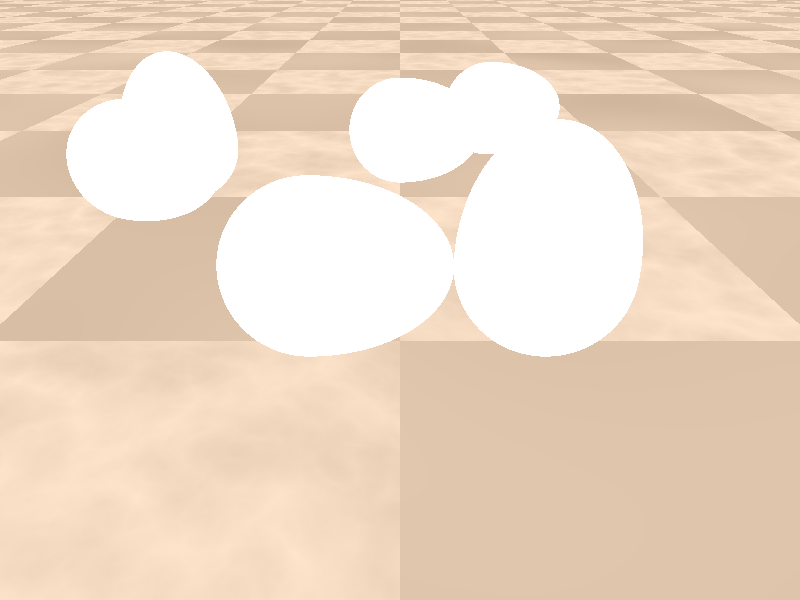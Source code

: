 camera {
    location <0, 4, -6>
    look_at <0, 0, 1>
}

// Light source on the left side of the scene
light_source {
    <-6, 6, 1>
    color rgb <1, 1, 1>
    fade_distance 6 
    fade_power 2
    area_light <3, 0, 0>, <0, 3, 0>, 12, 12 
    circular
    orient
}

// Light source from the camera
light_source {
    <0, 4, -7>
    color rgb <0.6, 0.6, 0.6>
    fade_distance 12 
    fade_power 2
    area_light <3, 0, 0>, <0, 3, 0>, 12, 12 
    circular
    orient
}

// Little end of egg
#declare egg_little_end =
intersection {
    sphere {
        <0, 0, 0>, 1
        scale <1, 1.6, 1>
    }
    box {
        <-1, 0, -1>, <1, 1.6, 1>
    }
}

// Big end of egg
#declare egg_big_end =
intersection {
    sphere {
        <0, 0, 0>, 1
    }
    box {
        <-1, -1, -1>, <1, 0, 1>
    }
}

// Complete egg
#declare egg =
union {
    object {
        egg_little_end
    }
    object {
        egg_big_end
    }
    pigment {
        color rgb <1, 1, 1>
    }
    finish {
        specular 0.1
        roughness 0.1
    }
}

// Vertical egg on floor
#declare vertical_egg =
object {
    egg
    translate <0, 1, 0>
}

// Horizontal egg on floor
#declare horizontal_egg =
object {
    egg
    rotate <0, 0, -90>
    translate <0, 1, 0>
}

#declare tile_normal =
normal {
    gradient x, 2
    slope_map {
        [0.0000 <0, 1>]
        [0.0005 <0.1, 0>]
        [0.9995 <0.1, 0>]
        [1.0000 <0, -1>]
    }
}

// Tiled floor
#declare tile_plane =
plane {
    y, 0
    pigment {
        checker
        pigment {
            granite
            color_map {
                [0 color rgb <1.0, 0.9, 0.8>]
                [1 color rgb <0.9, 0.8, 0.7>]
            }
        }
        pigment {
            bozo
            color_map {
                [0 color rgb <0.9, 0.8, 0.7>]
                [1 color rgb <0.8, 0.7, 0.6>]
            }
        }
    }
    normal {
        average normal_map {
            [1 tile_normal]
            [1 tile_normal rotate <0, 90, 0>]
        }
    }
    finish {
        specular 0.9
        roughness 0.1
        reflection 0.2
    }
    scale 5
}

// Floor
object {
    tile_plane
}

// Front egg
object {
    horizontal_egg
    translate <-1, 0, 0>
}

// Front vertical egg
object {
    vertical_egg
    translate <1.6, 0, 0>
}

// Left egg
object {
    horizontal_egg
    rotate <0, 20, 0>
    translate <-4.5, 0, 4>
}

// Left vertical egg
object {
    vertical_egg
    translate <-4, 0, 5>
}


// Back egg
object {
    horizontal_egg
    translate <0, 0, 6>
}

// Right egg
object {
    horizontal_egg
    translate <2, 0, 8>
}

